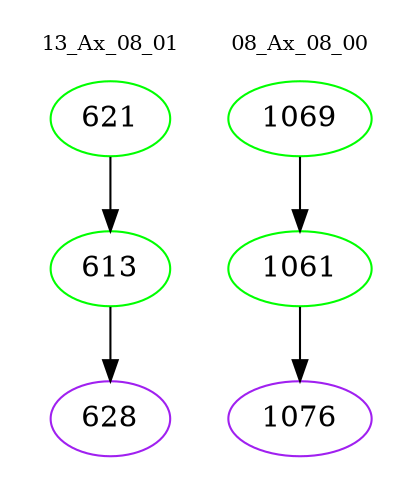 digraph{
subgraph cluster_0 {
color = white
label = "13_Ax_08_01";
fontsize=10;
T0_621 [label="621", color="green"]
T0_621 -> T0_613 [color="black"]
T0_613 [label="613", color="green"]
T0_613 -> T0_628 [color="black"]
T0_628 [label="628", color="purple"]
}
subgraph cluster_1 {
color = white
label = "08_Ax_08_00";
fontsize=10;
T1_1069 [label="1069", color="green"]
T1_1069 -> T1_1061 [color="black"]
T1_1061 [label="1061", color="green"]
T1_1061 -> T1_1076 [color="black"]
T1_1076 [label="1076", color="purple"]
}
}
